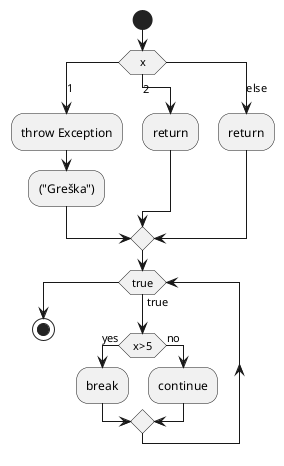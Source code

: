 @startuml
start
switch (x)
case (1)
:throw Exception;
:("Greška");
case (2)
:return;
case (else)
:return;
endswitch
while (true) is (true)
if (x>5) then (yes)
:break;
else (no)
:continue;
endif
endwhile
stop
@enduml
